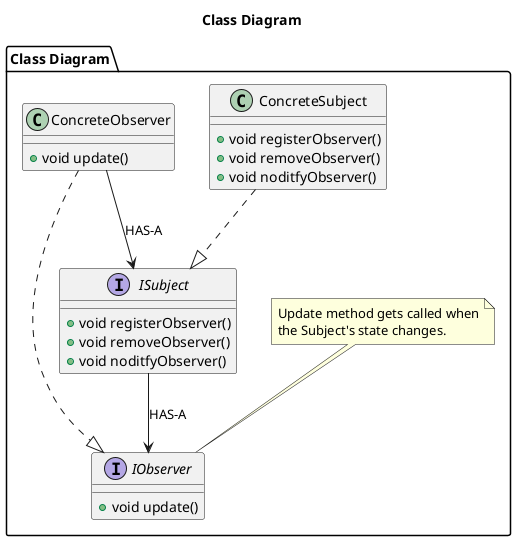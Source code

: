 @startuml

title Class Diagram

package "Class Diagram" {

    ' legend right
    ' |Color| Type |
    ' |..|>| Type A class|
    ' |<#00FF00>| Type B class|
    ' |<#0000FF>| Type C class|
    ' endlegend

    note "Update method gets called when\nthe Subject's state changes." as NO

    NO ..> IObserver

    interface ISubject {
        + void registerObserver()
        + void removeObserver()
        + void noditfyObserver()
    }

    interface IObserver {
        + void update()
    }

    class ConcreteSubject {
        + void registerObserver()
        + void removeObserver()
        + void noditfyObserver()
    }

    class ConcreteObserver {
        + void update()
    }
    
    ISubject --> IObserver : "HAS-A"

    ConcreteSubject ..|> ISubject

    ConcreteObserver ..|> IObserver


    ConcreteObserver --> ISubject : "HAS-A"
}

@enduml
